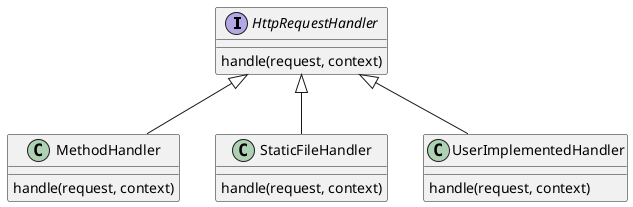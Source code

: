 @startuml
interface HttpRequestHandler {
    handle(request, context)
}

class MethodHandler {
    handle(request, context)
}

class StaticFileHandler {
    handle(request, context)
}

class UserImplementedHandler {
    handle(request, context)
}

MethodHandler -up-|> HttpRequestHandler
StaticFileHandler -up-|> HttpRequestHandler
UserImplementedHandler -up-|> HttpRequestHandler
@enduml